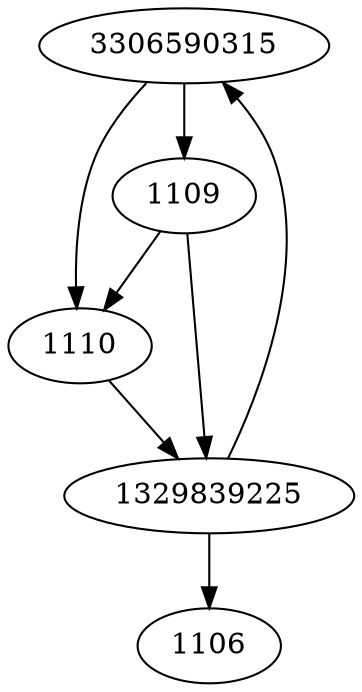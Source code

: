 strict digraph  {
3306590315;
1106;
1109;
1110;
1329839225;
3306590315 -> 1109;
3306590315 -> 1110;
1109 -> 1110;
1109 -> 1329839225;
1110 -> 1329839225;
1329839225 -> 1106;
1329839225 -> 3306590315;
}
